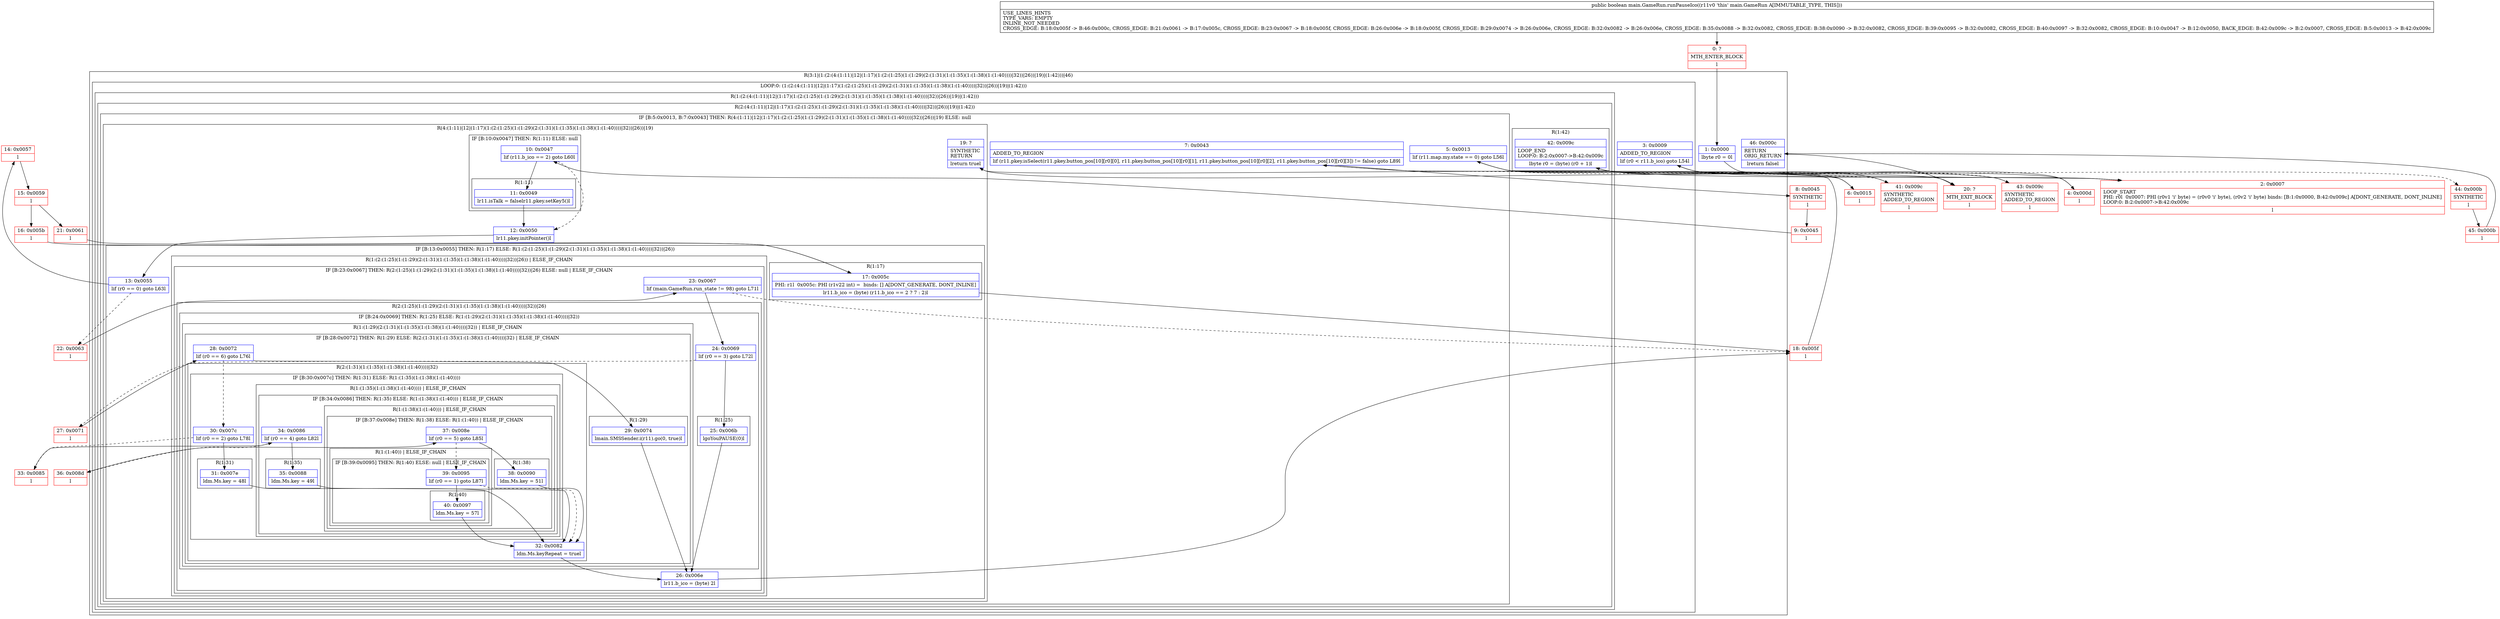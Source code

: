 digraph "CFG formain.GameRun.runPauseIco()Z" {
subgraph cluster_Region_1918607349 {
label = "R(3:1|(1:(2:(4:(1:11)|12|(1:17)(1:(2:(1:25)(1:(1:29)(2:(1:31)(1:(1:35)(1:(1:38)(1:(1:40))))|32))|26))|19)|(1:42)))|46)";
node [shape=record,color=blue];
Node_1 [shape=record,label="{1\:\ 0x0000|lbyte r0 = 0l}"];
subgraph cluster_LoopRegion_1574116916 {
label = "LOOP:0: (1:(2:(4:(1:11)|12|(1:17)(1:(2:(1:25)(1:(1:29)(2:(1:31)(1:(1:35)(1:(1:38)(1:(1:40))))|32))|26))|19)|(1:42)))";
node [shape=record,color=blue];
Node_3 [shape=record,label="{3\:\ 0x0009|ADDED_TO_REGION\l|lif (r0 \< r11.b_ico) goto L54l}"];
subgraph cluster_Region_574909673 {
label = "R(1:(2:(4:(1:11)|12|(1:17)(1:(2:(1:25)(1:(1:29)(2:(1:31)(1:(1:35)(1:(1:38)(1:(1:40))))|32))|26))|19)|(1:42)))";
node [shape=record,color=blue];
subgraph cluster_Region_1071587675 {
label = "R(2:(4:(1:11)|12|(1:17)(1:(2:(1:25)(1:(1:29)(2:(1:31)(1:(1:35)(1:(1:38)(1:(1:40))))|32))|26))|19)|(1:42))";
node [shape=record,color=blue];
subgraph cluster_IfRegion_137339627 {
label = "IF [B:5:0x0013, B:7:0x0043] THEN: R(4:(1:11)|12|(1:17)(1:(2:(1:25)(1:(1:29)(2:(1:31)(1:(1:35)(1:(1:38)(1:(1:40))))|32))|26))|19) ELSE: null";
node [shape=record,color=blue];
Node_5 [shape=record,label="{5\:\ 0x0013|lif (r11.map.my.state == 0) goto L56l}"];
Node_7 [shape=record,label="{7\:\ 0x0043|ADDED_TO_REGION\l|lif (r11.pkey.isSelect(r11.pkey.button_pos[10][r0][0], r11.pkey.button_pos[10][r0][1], r11.pkey.button_pos[10][r0][2], r11.pkey.button_pos[10][r0][3]) != false) goto L89l}"];
subgraph cluster_Region_1726797006 {
label = "R(4:(1:11)|12|(1:17)(1:(2:(1:25)(1:(1:29)(2:(1:31)(1:(1:35)(1:(1:38)(1:(1:40))))|32))|26))|19)";
node [shape=record,color=blue];
subgraph cluster_IfRegion_1893274405 {
label = "IF [B:10:0x0047] THEN: R(1:11) ELSE: null";
node [shape=record,color=blue];
Node_10 [shape=record,label="{10\:\ 0x0047|lif (r11.b_ico == 2) goto L60l}"];
subgraph cluster_Region_1912281843 {
label = "R(1:11)";
node [shape=record,color=blue];
Node_11 [shape=record,label="{11\:\ 0x0049|lr11.isTalk = falselr11.pkey.setKey5()l}"];
}
}
Node_12 [shape=record,label="{12\:\ 0x0050|lr11.pkey.initPointer()l}"];
subgraph cluster_IfRegion_639971372 {
label = "IF [B:13:0x0055] THEN: R(1:17) ELSE: R(1:(2:(1:25)(1:(1:29)(2:(1:31)(1:(1:35)(1:(1:38)(1:(1:40))))|32))|26))";
node [shape=record,color=blue];
Node_13 [shape=record,label="{13\:\ 0x0055|lif (r0 == 0) goto L63l}"];
subgraph cluster_Region_937965678 {
label = "R(1:17)";
node [shape=record,color=blue];
Node_17 [shape=record,label="{17\:\ 0x005c|PHI: r1l  0x005c: PHI (r1v22 int) =  binds: [] A[DONT_GENERATE, DONT_INLINE]\l|lr11.b_ico = (byte) (r11.b_ico == 2 ? 7 : 2)l}"];
}
subgraph cluster_Region_925024505 {
label = "R(1:(2:(1:25)(1:(1:29)(2:(1:31)(1:(1:35)(1:(1:38)(1:(1:40))))|32))|26)) | ELSE_IF_CHAIN\l";
node [shape=record,color=blue];
subgraph cluster_IfRegion_265993475 {
label = "IF [B:23:0x0067] THEN: R(2:(1:25)(1:(1:29)(2:(1:31)(1:(1:35)(1:(1:38)(1:(1:40))))|32))|26) ELSE: null | ELSE_IF_CHAIN\l";
node [shape=record,color=blue];
Node_23 [shape=record,label="{23\:\ 0x0067|lif (main.GameRun.run_state != 98) goto L71l}"];
subgraph cluster_Region_643760777 {
label = "R(2:(1:25)(1:(1:29)(2:(1:31)(1:(1:35)(1:(1:38)(1:(1:40))))|32))|26)";
node [shape=record,color=blue];
subgraph cluster_IfRegion_1665316962 {
label = "IF [B:24:0x0069] THEN: R(1:25) ELSE: R(1:(1:29)(2:(1:31)(1:(1:35)(1:(1:38)(1:(1:40))))|32))";
node [shape=record,color=blue];
Node_24 [shape=record,label="{24\:\ 0x0069|lif (r0 == 3) goto L72l}"];
subgraph cluster_Region_1350722916 {
label = "R(1:25)";
node [shape=record,color=blue];
Node_25 [shape=record,label="{25\:\ 0x006b|lgoYouPAUSE(0)l}"];
}
subgraph cluster_Region_1904628357 {
label = "R(1:(1:29)(2:(1:31)(1:(1:35)(1:(1:38)(1:(1:40))))|32)) | ELSE_IF_CHAIN\l";
node [shape=record,color=blue];
subgraph cluster_IfRegion_1838349249 {
label = "IF [B:28:0x0072] THEN: R(1:29) ELSE: R(2:(1:31)(1:(1:35)(1:(1:38)(1:(1:40))))|32) | ELSE_IF_CHAIN\l";
node [shape=record,color=blue];
Node_28 [shape=record,label="{28\:\ 0x0072|lif (r0 == 6) goto L76l}"];
subgraph cluster_Region_737073939 {
label = "R(1:29)";
node [shape=record,color=blue];
Node_29 [shape=record,label="{29\:\ 0x0074|lmain.SMSSender.i(r11).go(0, true)l}"];
}
subgraph cluster_Region_1971048365 {
label = "R(2:(1:31)(1:(1:35)(1:(1:38)(1:(1:40))))|32)";
node [shape=record,color=blue];
subgraph cluster_IfRegion_417277026 {
label = "IF [B:30:0x007c] THEN: R(1:31) ELSE: R(1:(1:35)(1:(1:38)(1:(1:40))))";
node [shape=record,color=blue];
Node_30 [shape=record,label="{30\:\ 0x007c|lif (r0 == 2) goto L78l}"];
subgraph cluster_Region_907095331 {
label = "R(1:31)";
node [shape=record,color=blue];
Node_31 [shape=record,label="{31\:\ 0x007e|ldm.Ms.key = 48l}"];
}
subgraph cluster_Region_1975538462 {
label = "R(1:(1:35)(1:(1:38)(1:(1:40)))) | ELSE_IF_CHAIN\l";
node [shape=record,color=blue];
subgraph cluster_IfRegion_401916677 {
label = "IF [B:34:0x0086] THEN: R(1:35) ELSE: R(1:(1:38)(1:(1:40))) | ELSE_IF_CHAIN\l";
node [shape=record,color=blue];
Node_34 [shape=record,label="{34\:\ 0x0086|lif (r0 == 4) goto L82l}"];
subgraph cluster_Region_673917174 {
label = "R(1:35)";
node [shape=record,color=blue];
Node_35 [shape=record,label="{35\:\ 0x0088|ldm.Ms.key = 49l}"];
}
subgraph cluster_Region_59153657 {
label = "R(1:(1:38)(1:(1:40))) | ELSE_IF_CHAIN\l";
node [shape=record,color=blue];
subgraph cluster_IfRegion_1636034609 {
label = "IF [B:37:0x008e] THEN: R(1:38) ELSE: R(1:(1:40)) | ELSE_IF_CHAIN\l";
node [shape=record,color=blue];
Node_37 [shape=record,label="{37\:\ 0x008e|lif (r0 == 5) goto L85l}"];
subgraph cluster_Region_1019335071 {
label = "R(1:38)";
node [shape=record,color=blue];
Node_38 [shape=record,label="{38\:\ 0x0090|ldm.Ms.key = 51l}"];
}
subgraph cluster_Region_1273900474 {
label = "R(1:(1:40)) | ELSE_IF_CHAIN\l";
node [shape=record,color=blue];
subgraph cluster_IfRegion_464866099 {
label = "IF [B:39:0x0095] THEN: R(1:40) ELSE: null | ELSE_IF_CHAIN\l";
node [shape=record,color=blue];
Node_39 [shape=record,label="{39\:\ 0x0095|lif (r0 == 1) goto L87l}"];
subgraph cluster_Region_980668585 {
label = "R(1:40)";
node [shape=record,color=blue];
Node_40 [shape=record,label="{40\:\ 0x0097|ldm.Ms.key = 57l}"];
}
}
}
}
}
}
}
}
Node_32 [shape=record,label="{32\:\ 0x0082|ldm.Ms.keyRepeat = truel}"];
}
}
}
}
Node_26 [shape=record,label="{26\:\ 0x006e|lr11.b_ico = (byte) 2l}"];
}
}
}
}
Node_19 [shape=record,label="{19\:\ ?|SYNTHETIC\lRETURN\l|lreturn truel}"];
}
}
subgraph cluster_Region_676647242 {
label = "R(1:42)";
node [shape=record,color=blue];
Node_42 [shape=record,label="{42\:\ 0x009c|LOOP_END\lLOOP:0: B:2:0x0007\-\>B:42:0x009c\l|lbyte r0 = (byte) (r0 + 1)l}"];
}
}
}
}
Node_46 [shape=record,label="{46\:\ 0x000c|RETURN\lORIG_RETURN\l|lreturn falsel}"];
}
Node_0 [shape=record,color=red,label="{0\:\ ?|MTH_ENTER_BLOCK\l|l}"];
Node_2 [shape=record,color=red,label="{2\:\ 0x0007|LOOP_START\lPHI: r0l  0x0007: PHI (r0v1 'i' byte) = (r0v0 'i' byte), (r0v2 'i' byte) binds: [B:1:0x0000, B:42:0x009c] A[DONT_GENERATE, DONT_INLINE]\lLOOP:0: B:2:0x0007\-\>B:42:0x009c\l|l}"];
Node_4 [shape=record,color=red,label="{4\:\ 0x000d|l}"];
Node_6 [shape=record,color=red,label="{6\:\ 0x0015|l}"];
Node_8 [shape=record,color=red,label="{8\:\ 0x0045|SYNTHETIC\l|l}"];
Node_9 [shape=record,color=red,label="{9\:\ 0x0045|l}"];
Node_14 [shape=record,color=red,label="{14\:\ 0x0057|l}"];
Node_15 [shape=record,color=red,label="{15\:\ 0x0059|l}"];
Node_16 [shape=record,color=red,label="{16\:\ 0x005b|l}"];
Node_18 [shape=record,color=red,label="{18\:\ 0x005f|l}"];
Node_20 [shape=record,color=red,label="{20\:\ ?|MTH_EXIT_BLOCK\l|l}"];
Node_21 [shape=record,color=red,label="{21\:\ 0x0061|l}"];
Node_22 [shape=record,color=red,label="{22\:\ 0x0063|l}"];
Node_27 [shape=record,color=red,label="{27\:\ 0x0071|l}"];
Node_33 [shape=record,color=red,label="{33\:\ 0x0085|l}"];
Node_36 [shape=record,color=red,label="{36\:\ 0x008d|l}"];
Node_41 [shape=record,color=red,label="{41\:\ 0x009c|SYNTHETIC\lADDED_TO_REGION\l|l}"];
Node_43 [shape=record,color=red,label="{43\:\ 0x009c|SYNTHETIC\lADDED_TO_REGION\l|l}"];
Node_44 [shape=record,color=red,label="{44\:\ 0x000b|SYNTHETIC\l|l}"];
Node_45 [shape=record,color=red,label="{45\:\ 0x000b|l}"];
MethodNode[shape=record,label="{public boolean main.GameRun.runPauseIco((r11v0 'this' main.GameRun A[IMMUTABLE_TYPE, THIS]))  | USE_LINES_HINTS\lTYPE_VARS: EMPTY\lINLINE_NOT_NEEDED\lCROSS_EDGE: B:18:0x005f \-\> B:46:0x000c, CROSS_EDGE: B:21:0x0061 \-\> B:17:0x005c, CROSS_EDGE: B:23:0x0067 \-\> B:18:0x005f, CROSS_EDGE: B:26:0x006e \-\> B:18:0x005f, CROSS_EDGE: B:29:0x0074 \-\> B:26:0x006e, CROSS_EDGE: B:32:0x0082 \-\> B:26:0x006e, CROSS_EDGE: B:35:0x0088 \-\> B:32:0x0082, CROSS_EDGE: B:38:0x0090 \-\> B:32:0x0082, CROSS_EDGE: B:39:0x0095 \-\> B:32:0x0082, CROSS_EDGE: B:40:0x0097 \-\> B:32:0x0082, CROSS_EDGE: B:10:0x0047 \-\> B:12:0x0050, BACK_EDGE: B:42:0x009c \-\> B:2:0x0007, CROSS_EDGE: B:5:0x0013 \-\> B:42:0x009c\l}"];
MethodNode -> Node_0;
Node_1 -> Node_2;
Node_3 -> Node_4;
Node_3 -> Node_44[style=dashed];
Node_5 -> Node_6;
Node_5 -> Node_43[style=dashed];
Node_7 -> Node_8;
Node_7 -> Node_41[style=dashed];
Node_10 -> Node_11;
Node_10 -> Node_12[style=dashed];
Node_11 -> Node_12;
Node_12 -> Node_13;
Node_13 -> Node_14;
Node_13 -> Node_22[style=dashed];
Node_17 -> Node_18;
Node_23 -> Node_18[style=dashed];
Node_23 -> Node_24;
Node_24 -> Node_25;
Node_24 -> Node_27[style=dashed];
Node_25 -> Node_26;
Node_28 -> Node_29;
Node_28 -> Node_30[style=dashed];
Node_29 -> Node_26;
Node_30 -> Node_31;
Node_30 -> Node_33[style=dashed];
Node_31 -> Node_32;
Node_34 -> Node_35;
Node_34 -> Node_36[style=dashed];
Node_35 -> Node_32;
Node_37 -> Node_38;
Node_37 -> Node_39[style=dashed];
Node_38 -> Node_32;
Node_39 -> Node_32[style=dashed];
Node_39 -> Node_40;
Node_40 -> Node_32;
Node_32 -> Node_26;
Node_26 -> Node_18;
Node_19 -> Node_20;
Node_42 -> Node_2;
Node_46 -> Node_20;
Node_0 -> Node_1;
Node_2 -> Node_3;
Node_4 -> Node_5;
Node_6 -> Node_7;
Node_8 -> Node_9;
Node_9 -> Node_10;
Node_14 -> Node_15;
Node_15 -> Node_16;
Node_15 -> Node_21;
Node_16 -> Node_17;
Node_18 -> Node_19;
Node_21 -> Node_17;
Node_22 -> Node_23;
Node_27 -> Node_28;
Node_33 -> Node_34;
Node_36 -> Node_37;
Node_41 -> Node_42;
Node_43 -> Node_42;
Node_44 -> Node_45;
Node_45 -> Node_46;
}

